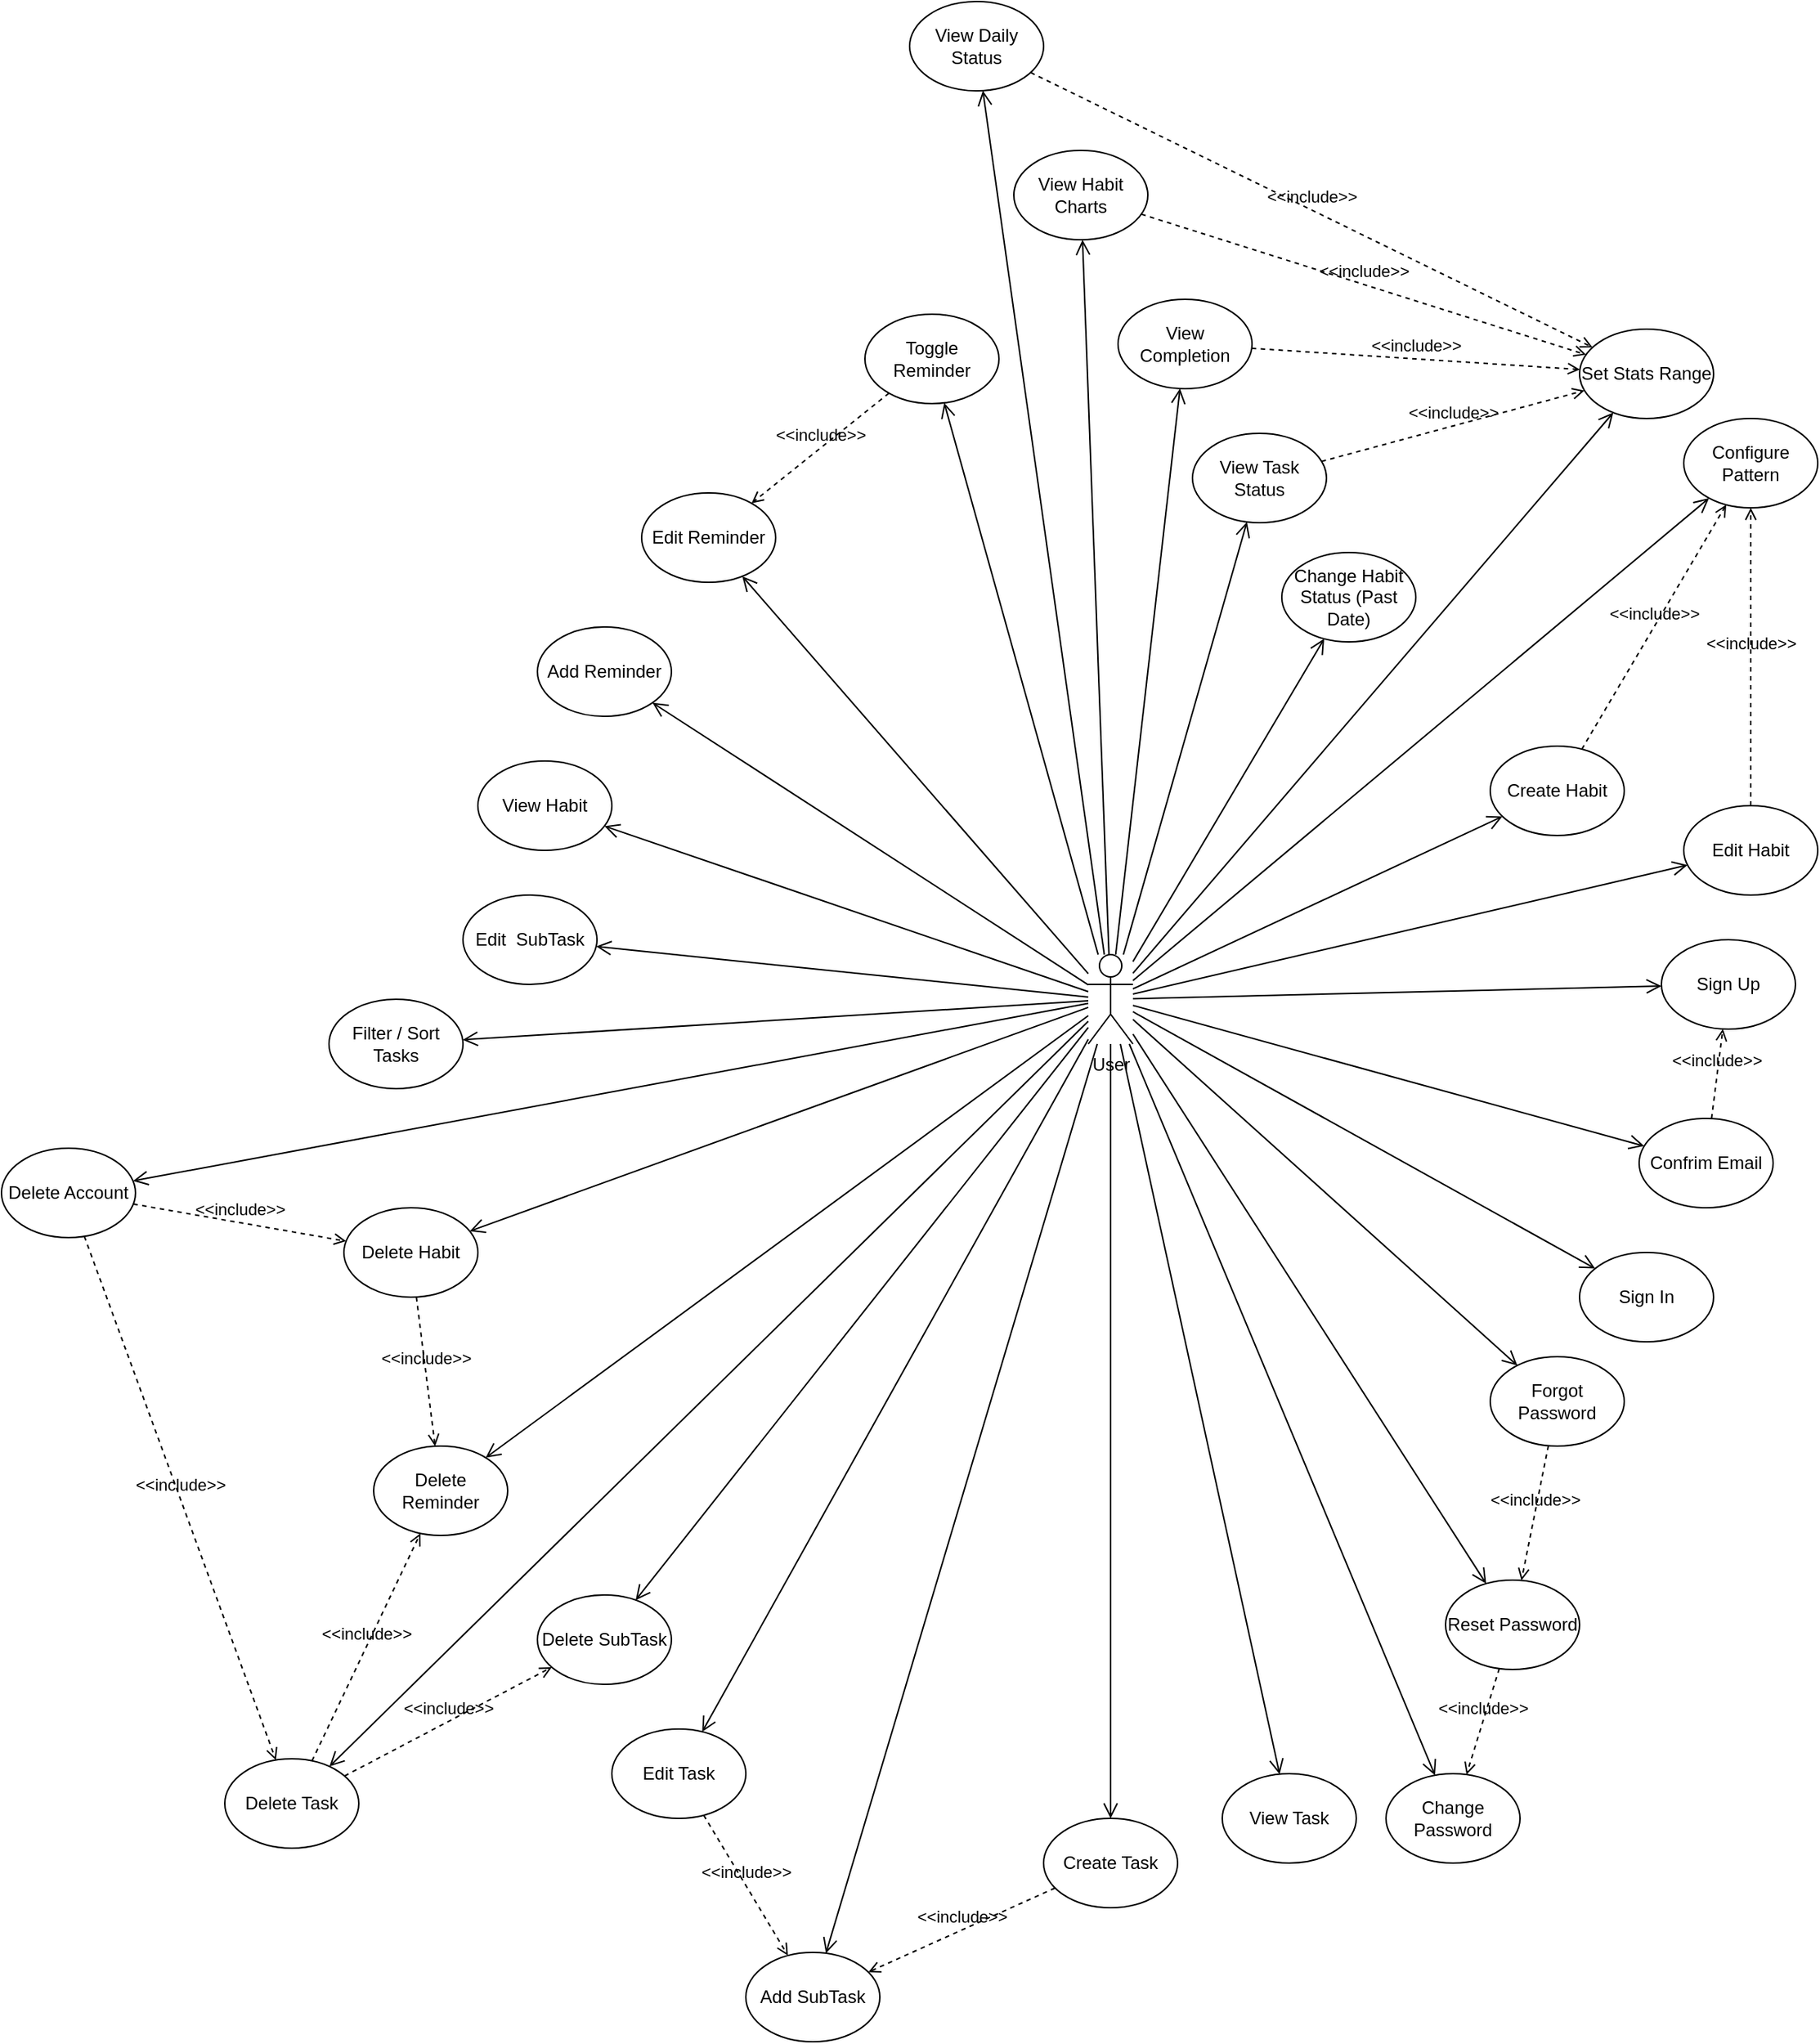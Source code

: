 <mxfile version="27.0.5">
  <diagram name="Page-1" id="VmxxJrtDYQoaDsM94NEV">
    <mxGraphModel dx="3625" dy="2560" grid="1" gridSize="10" guides="1" tooltips="1" connect="1" arrows="1" fold="1" page="1" pageScale="1" pageWidth="850" pageHeight="1100" math="0" shadow="0">
      <root>
        <mxCell id="0" />
        <mxCell id="1" parent="0" />
        <mxCell id="nd5Npg8IJwhZFM3NRIcZ-1" value="User" style="shape=umlActor;verticalLabelPosition=bottom;verticalAlign=top;html=1;" parent="1" vertex="1">
          <mxGeometry x="40" y="40" width="30" height="60" as="geometry" />
        </mxCell>
        <mxCell id="nd5Npg8IJwhZFM3NRIcZ-13" value="Sign Up" style="ellipse;whiteSpace=wrap;html=1;" parent="1" vertex="1">
          <mxGeometry x="425" y="30" width="90" height="60" as="geometry" />
        </mxCell>
        <mxCell id="nd5Npg8IJwhZFM3NRIcZ-15" value="Confrim Email" style="ellipse;whiteSpace=wrap;html=1;" parent="1" vertex="1">
          <mxGeometry x="410" y="150" width="90" height="60" as="geometry" />
        </mxCell>
        <mxCell id="nd5Npg8IJwhZFM3NRIcZ-16" value="Sign In&lt;span style=&quot;color: rgba(0, 0, 0, 0); font-family: monospace; font-size: 0px; text-align: start; text-wrap-mode: nowrap;&quot;&gt;%3CmxGraphModel%3E%3Croot%3E%3CmxCell%20id%3D%220%22%2F%3E%3CmxCell%20id%3D%221%22%20parent%3D%220%22%2F%3E%3CmxCell%20id%3D%222%22%20value%3D%22Confrim%20Email%22%20style%3D%22ellipse%3BwhiteSpace%3Dwrap%3Bhtml%3D1%3B%22%20vertex%3D%221%22%20parent%3D%221%22%3E%3CmxGeometry%20x%3D%22160%22%20y%3D%22130%22%20width%3D%2290%22%20height%3D%2260%22%20as%3D%22geometry%22%2F%3E%3C%2FmxCell%3E%3C%2Froot%3E%3C%2FmxGraphModel%3E&lt;/span&gt;" style="ellipse;whiteSpace=wrap;html=1;" parent="1" vertex="1">
          <mxGeometry x="370" y="240" width="90" height="60" as="geometry" />
        </mxCell>
        <mxCell id="nd5Npg8IJwhZFM3NRIcZ-17" value="Forgot Password" style="ellipse;whiteSpace=wrap;html=1;" parent="1" vertex="1">
          <mxGeometry x="310" y="310" width="90" height="60" as="geometry" />
        </mxCell>
        <mxCell id="nd5Npg8IJwhZFM3NRIcZ-18" value="Reset Password" style="ellipse;whiteSpace=wrap;html=1;" parent="1" vertex="1">
          <mxGeometry x="280" y="460" width="90" height="60" as="geometry" />
        </mxCell>
        <mxCell id="nd5Npg8IJwhZFM3NRIcZ-19" value="Change Password" style="ellipse;whiteSpace=wrap;html=1;" parent="1" vertex="1">
          <mxGeometry x="240" y="590" width="90" height="60" as="geometry" />
        </mxCell>
        <mxCell id="nd5Npg8IJwhZFM3NRIcZ-20" value="Delete Account" style="ellipse;whiteSpace=wrap;html=1;" parent="1" vertex="1">
          <mxGeometry x="-690" y="170" width="90" height="60" as="geometry" />
        </mxCell>
        <mxCell id="nd5Npg8IJwhZFM3NRIcZ-21" value="Create Task" style="ellipse;whiteSpace=wrap;html=1;" parent="1" vertex="1">
          <mxGeometry x="10" y="620" width="90" height="60" as="geometry" />
        </mxCell>
        <mxCell id="nd5Npg8IJwhZFM3NRIcZ-22" value="View Task" style="ellipse;whiteSpace=wrap;html=1;" parent="1" vertex="1">
          <mxGeometry x="130" y="590" width="90" height="60" as="geometry" />
        </mxCell>
        <mxCell id="nd5Npg8IJwhZFM3NRIcZ-23" value="Edit Task" style="ellipse;whiteSpace=wrap;html=1;" parent="1" vertex="1">
          <mxGeometry x="-280" y="560" width="90" height="60" as="geometry" />
        </mxCell>
        <mxCell id="nd5Npg8IJwhZFM3NRIcZ-24" value="Delete Task" style="ellipse;whiteSpace=wrap;html=1;" parent="1" vertex="1">
          <mxGeometry x="-540" y="580" width="90" height="60" as="geometry" />
        </mxCell>
        <mxCell id="nd5Npg8IJwhZFM3NRIcZ-25" value="Filter / Sort Tasks" style="ellipse;whiteSpace=wrap;html=1;" parent="1" vertex="1">
          <mxGeometry x="-470" y="70" width="90" height="60" as="geometry" />
        </mxCell>
        <mxCell id="nd5Npg8IJwhZFM3NRIcZ-26" value="Add SubTask" style="ellipse;whiteSpace=wrap;html=1;" parent="1" vertex="1">
          <mxGeometry x="-190" y="710" width="90" height="60" as="geometry" />
        </mxCell>
        <mxCell id="nd5Npg8IJwhZFM3NRIcZ-27" value="Edit&amp;nbsp; SubTask" style="ellipse;whiteSpace=wrap;html=1;" parent="1" vertex="1">
          <mxGeometry x="-380" width="90" height="60" as="geometry" />
        </mxCell>
        <mxCell id="nd5Npg8IJwhZFM3NRIcZ-28" value="Delete SubTask" style="ellipse;whiteSpace=wrap;html=1;" parent="1" vertex="1">
          <mxGeometry x="-330" y="470" width="90" height="60" as="geometry" />
        </mxCell>
        <mxCell id="nd5Npg8IJwhZFM3NRIcZ-29" value="Create Habit" style="ellipse;whiteSpace=wrap;html=1;" parent="1" vertex="1">
          <mxGeometry x="310" y="-100" width="90" height="60" as="geometry" />
        </mxCell>
        <mxCell id="nd5Npg8IJwhZFM3NRIcZ-30" value="View Habit" style="ellipse;whiteSpace=wrap;html=1;" parent="1" vertex="1">
          <mxGeometry x="-370" y="-90" width="90" height="60" as="geometry" />
        </mxCell>
        <mxCell id="nd5Npg8IJwhZFM3NRIcZ-31" value="Edit Habit" style="ellipse;whiteSpace=wrap;html=1;" parent="1" vertex="1">
          <mxGeometry x="440" y="-60" width="90" height="60" as="geometry" />
        </mxCell>
        <mxCell id="nd5Npg8IJwhZFM3NRIcZ-32" value="Delete Habit" style="ellipse;whiteSpace=wrap;html=1;" parent="1" vertex="1">
          <mxGeometry x="-460" y="210" width="90" height="60" as="geometry" />
        </mxCell>
        <mxCell id="nd5Npg8IJwhZFM3NRIcZ-33" value="Change Habit Status (Past Date)" style="ellipse;whiteSpace=wrap;html=1;" parent="1" vertex="1">
          <mxGeometry x="170" y="-230" width="90" height="60" as="geometry" />
        </mxCell>
        <mxCell id="nd5Npg8IJwhZFM3NRIcZ-34" value="Configure Pattern" style="ellipse;whiteSpace=wrap;html=1;" parent="1" vertex="1">
          <mxGeometry x="440" y="-320" width="90" height="60" as="geometry" />
        </mxCell>
        <mxCell id="nd5Npg8IJwhZFM3NRIcZ-35" value="Add Reminder" style="ellipse;whiteSpace=wrap;html=1;" parent="1" vertex="1">
          <mxGeometry x="-330" y="-180" width="90" height="60" as="geometry" />
        </mxCell>
        <mxCell id="nd5Npg8IJwhZFM3NRIcZ-36" value="Edit Reminder" style="ellipse;whiteSpace=wrap;html=1;" parent="1" vertex="1">
          <mxGeometry x="-260" y="-270" width="90" height="60" as="geometry" />
        </mxCell>
        <mxCell id="nd5Npg8IJwhZFM3NRIcZ-37" value="Delete Reminder" style="ellipse;whiteSpace=wrap;html=1;" parent="1" vertex="1">
          <mxGeometry x="-440" y="370" width="90" height="60" as="geometry" />
        </mxCell>
        <mxCell id="nd5Npg8IJwhZFM3NRIcZ-38" value="Toggle Reminder" style="ellipse;whiteSpace=wrap;html=1;" parent="1" vertex="1">
          <mxGeometry x="-110" y="-390" width="90" height="60" as="geometry" />
        </mxCell>
        <mxCell id="nd5Npg8IJwhZFM3NRIcZ-39" value="View Daily Status" style="ellipse;whiteSpace=wrap;html=1;" parent="1" vertex="1">
          <mxGeometry x="-80" y="-600" width="90" height="60" as="geometry" />
        </mxCell>
        <mxCell id="nd5Npg8IJwhZFM3NRIcZ-40" value="View Completion" style="ellipse;whiteSpace=wrap;html=1;" parent="1" vertex="1">
          <mxGeometry x="60" y="-400" width="90" height="60" as="geometry" />
        </mxCell>
        <mxCell id="nd5Npg8IJwhZFM3NRIcZ-41" value="View Habit Charts" style="ellipse;whiteSpace=wrap;html=1;" parent="1" vertex="1">
          <mxGeometry x="-10" y="-500" width="90" height="60" as="geometry" />
        </mxCell>
        <mxCell id="nd5Npg8IJwhZFM3NRIcZ-42" value="View Task Status" style="ellipse;whiteSpace=wrap;html=1;" parent="1" vertex="1">
          <mxGeometry x="110" y="-310" width="90" height="60" as="geometry" />
        </mxCell>
        <mxCell id="nd5Npg8IJwhZFM3NRIcZ-43" value="Set Stats Range" style="ellipse;whiteSpace=wrap;html=1;" parent="1" vertex="1">
          <mxGeometry x="370" y="-380" width="90" height="60" as="geometry" />
        </mxCell>
        <mxCell id="nd5Npg8IJwhZFM3NRIcZ-46" value="" style="endArrow=open;startArrow=none;endFill=0;startFill=0;endSize=8;html=1;verticalAlign=bottom;labelBackgroundColor=none;strokeWidth=1;rounded=0;" parent="1" source="nd5Npg8IJwhZFM3NRIcZ-1" target="nd5Npg8IJwhZFM3NRIcZ-13" edge="1">
          <mxGeometry width="160" relative="1" as="geometry">
            <mxPoint x="-50" y="200" as="sourcePoint" />
            <mxPoint x="110" y="200" as="targetPoint" />
          </mxGeometry>
        </mxCell>
        <mxCell id="nd5Npg8IJwhZFM3NRIcZ-47" value="" style="endArrow=open;startArrow=none;endFill=0;startFill=0;endSize=8;html=1;verticalAlign=bottom;labelBackgroundColor=none;strokeWidth=1;rounded=0;" parent="1" source="nd5Npg8IJwhZFM3NRIcZ-1" target="nd5Npg8IJwhZFM3NRIcZ-15" edge="1">
          <mxGeometry width="160" relative="1" as="geometry">
            <mxPoint x="80" y="79" as="sourcePoint" />
            <mxPoint x="340" y="54" as="targetPoint" />
          </mxGeometry>
        </mxCell>
        <mxCell id="nd5Npg8IJwhZFM3NRIcZ-49" value="&amp;lt;&amp;lt;include&amp;gt;&amp;gt;" style="html=1;verticalAlign=bottom;labelBackgroundColor=none;endArrow=open;endFill=0;dashed=1;rounded=0;" parent="1" source="nd5Npg8IJwhZFM3NRIcZ-15" target="nd5Npg8IJwhZFM3NRIcZ-13" edge="1">
          <mxGeometry width="160" relative="1" as="geometry">
            <mxPoint x="180" y="180" as="sourcePoint" />
            <mxPoint x="340" y="180" as="targetPoint" />
          </mxGeometry>
        </mxCell>
        <mxCell id="nd5Npg8IJwhZFM3NRIcZ-50" value="" style="endArrow=open;startArrow=none;endFill=0;startFill=0;endSize=8;html=1;verticalAlign=bottom;labelBackgroundColor=none;strokeWidth=1;rounded=0;" parent="1" source="nd5Npg8IJwhZFM3NRIcZ-1" target="nd5Npg8IJwhZFM3NRIcZ-16" edge="1">
          <mxGeometry width="160" relative="1" as="geometry">
            <mxPoint x="80" y="86" as="sourcePoint" />
            <mxPoint x="346" y="185" as="targetPoint" />
          </mxGeometry>
        </mxCell>
        <mxCell id="nd5Npg8IJwhZFM3NRIcZ-51" value="" style="endArrow=open;startArrow=none;endFill=0;startFill=0;endSize=8;html=1;verticalAlign=bottom;labelBackgroundColor=none;strokeWidth=1;rounded=0;" parent="1" source="nd5Npg8IJwhZFM3NRIcZ-1" target="nd5Npg8IJwhZFM3NRIcZ-17" edge="1">
          <mxGeometry width="160" relative="1" as="geometry">
            <mxPoint x="80" y="90" as="sourcePoint" />
            <mxPoint x="324" y="258" as="targetPoint" />
          </mxGeometry>
        </mxCell>
        <mxCell id="nd5Npg8IJwhZFM3NRIcZ-52" value="" style="endArrow=open;startArrow=none;endFill=0;startFill=0;endSize=8;html=1;verticalAlign=bottom;labelBackgroundColor=none;strokeWidth=1;rounded=0;" parent="1" source="nd5Npg8IJwhZFM3NRIcZ-1" target="nd5Npg8IJwhZFM3NRIcZ-18" edge="1">
          <mxGeometry width="160" relative="1" as="geometry">
            <mxPoint x="80" y="97" as="sourcePoint" />
            <mxPoint x="272" y="314" as="targetPoint" />
          </mxGeometry>
        </mxCell>
        <mxCell id="nd5Npg8IJwhZFM3NRIcZ-53" value="&amp;lt;&amp;lt;include&amp;gt;&amp;gt;" style="html=1;verticalAlign=bottom;labelBackgroundColor=none;endArrow=open;endFill=0;dashed=1;rounded=0;" parent="1" source="nd5Npg8IJwhZFM3NRIcZ-17" target="nd5Npg8IJwhZFM3NRIcZ-18" edge="1">
          <mxGeometry width="160" relative="1" as="geometry">
            <mxPoint x="385" y="170" as="sourcePoint" />
            <mxPoint x="380" y="410" as="targetPoint" />
          </mxGeometry>
        </mxCell>
        <mxCell id="nd5Npg8IJwhZFM3NRIcZ-54" value="" style="endArrow=open;startArrow=none;endFill=0;startFill=0;endSize=8;html=1;verticalAlign=bottom;labelBackgroundColor=none;strokeWidth=1;rounded=0;" parent="1" source="nd5Npg8IJwhZFM3NRIcZ-1" target="nd5Npg8IJwhZFM3NRIcZ-19" edge="1">
          <mxGeometry width="160" relative="1" as="geometry">
            <mxPoint x="80" y="103" as="sourcePoint" />
            <mxPoint x="327" y="482" as="targetPoint" />
          </mxGeometry>
        </mxCell>
        <mxCell id="nd5Npg8IJwhZFM3NRIcZ-55" value="" style="endArrow=open;startArrow=none;endFill=0;startFill=0;endSize=8;html=1;verticalAlign=bottom;labelBackgroundColor=none;strokeWidth=1;rounded=0;" parent="1" source="nd5Npg8IJwhZFM3NRIcZ-1" target="nd5Npg8IJwhZFM3NRIcZ-20" edge="1">
          <mxGeometry width="160" relative="1" as="geometry">
            <mxPoint x="77" y="110" as="sourcePoint" />
            <mxPoint x="233" y="491" as="targetPoint" />
          </mxGeometry>
        </mxCell>
        <mxCell id="nd5Npg8IJwhZFM3NRIcZ-56" value="" style="endArrow=open;startArrow=none;endFill=0;startFill=0;endSize=8;html=1;verticalAlign=bottom;labelBackgroundColor=none;strokeWidth=1;rounded=0;" parent="1" source="nd5Npg8IJwhZFM3NRIcZ-1" target="nd5Npg8IJwhZFM3NRIcZ-21" edge="1">
          <mxGeometry width="160" relative="1" as="geometry">
            <mxPoint x="87" y="120" as="sourcePoint" />
            <mxPoint x="243" y="501" as="targetPoint" />
          </mxGeometry>
        </mxCell>
        <mxCell id="nd5Npg8IJwhZFM3NRIcZ-57" value="" style="endArrow=open;startArrow=none;endFill=0;startFill=0;endSize=8;html=1;verticalAlign=bottom;labelBackgroundColor=none;strokeWidth=1;rounded=0;" parent="1" source="nd5Npg8IJwhZFM3NRIcZ-1" target="nd5Npg8IJwhZFM3NRIcZ-22" edge="1">
          <mxGeometry width="160" relative="1" as="geometry">
            <mxPoint x="55" y="100" as="sourcePoint" />
            <mxPoint x="37" y="500" as="targetPoint" />
          </mxGeometry>
        </mxCell>
        <mxCell id="nd5Npg8IJwhZFM3NRIcZ-58" value="" style="endArrow=open;startArrow=none;endFill=0;startFill=0;endSize=8;html=1;verticalAlign=bottom;labelBackgroundColor=none;strokeWidth=1;rounded=0;" parent="1" source="nd5Npg8IJwhZFM3NRIcZ-1" target="nd5Npg8IJwhZFM3NRIcZ-23" edge="1">
          <mxGeometry width="160" relative="1" as="geometry">
            <mxPoint x="59" y="110" as="sourcePoint" />
            <mxPoint x="-80" y="430" as="targetPoint" />
          </mxGeometry>
        </mxCell>
        <mxCell id="nd5Npg8IJwhZFM3NRIcZ-59" value="" style="endArrow=open;startArrow=none;endFill=0;startFill=0;endSize=8;html=1;verticalAlign=bottom;labelBackgroundColor=none;strokeWidth=1;rounded=0;" parent="1" source="nd5Npg8IJwhZFM3NRIcZ-1" target="nd5Npg8IJwhZFM3NRIcZ-24" edge="1">
          <mxGeometry width="160" relative="1" as="geometry">
            <mxPoint x="55" y="110" as="sourcePoint" />
            <mxPoint x="-75" y="501" as="targetPoint" />
          </mxGeometry>
        </mxCell>
        <mxCell id="nd5Npg8IJwhZFM3NRIcZ-60" value="&amp;lt;&amp;lt;include&amp;gt;&amp;gt;" style="html=1;verticalAlign=bottom;labelBackgroundColor=none;endArrow=open;endFill=0;dashed=1;rounded=0;" parent="1" source="nd5Npg8IJwhZFM3NRIcZ-24" target="nd5Npg8IJwhZFM3NRIcZ-28" edge="1">
          <mxGeometry width="160" relative="1" as="geometry">
            <mxPoint x="-130" y="530" as="sourcePoint" />
            <mxPoint x="-130" y="430" as="targetPoint" />
          </mxGeometry>
        </mxCell>
        <mxCell id="nd5Npg8IJwhZFM3NRIcZ-62" value="&amp;lt;&amp;lt;include&amp;gt;&amp;gt;" style="html=1;verticalAlign=bottom;labelBackgroundColor=none;endArrow=open;endFill=0;dashed=1;rounded=0;" parent="1" source="nd5Npg8IJwhZFM3NRIcZ-24" target="nd5Npg8IJwhZFM3NRIcZ-37" edge="1">
          <mxGeometry width="160" relative="1" as="geometry">
            <mxPoint y="440" as="sourcePoint" />
            <mxPoint y="340" as="targetPoint" />
          </mxGeometry>
        </mxCell>
        <mxCell id="nd5Npg8IJwhZFM3NRIcZ-63" value="" style="endArrow=open;startArrow=none;endFill=0;startFill=0;endSize=8;html=1;verticalAlign=bottom;labelBackgroundColor=none;strokeWidth=1;rounded=0;" parent="1" source="nd5Npg8IJwhZFM3NRIcZ-1" target="nd5Npg8IJwhZFM3NRIcZ-25" edge="1">
          <mxGeometry width="160" relative="1" as="geometry">
            <mxPoint x="50" y="109" as="sourcePoint" />
            <mxPoint x="-120" y="432" as="targetPoint" />
          </mxGeometry>
        </mxCell>
        <mxCell id="nd5Npg8IJwhZFM3NRIcZ-64" value="" style="endArrow=open;startArrow=none;endFill=0;startFill=0;endSize=8;html=1;verticalAlign=bottom;labelBackgroundColor=none;strokeWidth=1;rounded=0;" parent="1" source="nd5Npg8IJwhZFM3NRIcZ-1" target="nd5Npg8IJwhZFM3NRIcZ-26" edge="1">
          <mxGeometry width="160" relative="1" as="geometry">
            <mxPoint x="50" y="99" as="sourcePoint" />
            <mxPoint x="-164" y="364" as="targetPoint" />
          </mxGeometry>
        </mxCell>
        <mxCell id="nd5Npg8IJwhZFM3NRIcZ-65" value="&amp;lt;&amp;lt;include&amp;gt;&amp;gt;" style="html=1;verticalAlign=bottom;labelBackgroundColor=none;endArrow=open;endFill=0;dashed=1;rounded=0;" parent="1" source="nd5Npg8IJwhZFM3NRIcZ-23" target="nd5Npg8IJwhZFM3NRIcZ-26" edge="1">
          <mxGeometry width="160" relative="1" as="geometry">
            <mxPoint x="-280" y="660" as="sourcePoint" />
            <mxPoint x="-376" y="706" as="targetPoint" />
          </mxGeometry>
        </mxCell>
        <mxCell id="nd5Npg8IJwhZFM3NRIcZ-66" value="&amp;lt;&amp;lt;include&amp;gt;&amp;gt;" style="html=1;verticalAlign=bottom;labelBackgroundColor=none;endArrow=open;endFill=0;dashed=1;rounded=0;" parent="1" source="nd5Npg8IJwhZFM3NRIcZ-21" target="nd5Npg8IJwhZFM3NRIcZ-26" edge="1">
          <mxGeometry width="160" relative="1" as="geometry">
            <mxPoint x="-270" y="690" as="sourcePoint" />
            <mxPoint x="-366" y="736" as="targetPoint" />
          </mxGeometry>
        </mxCell>
        <mxCell id="nd5Npg8IJwhZFM3NRIcZ-67" value="" style="endArrow=open;startArrow=none;endFill=0;startFill=0;endSize=8;html=1;verticalAlign=bottom;labelBackgroundColor=none;strokeWidth=1;rounded=0;" parent="1" source="nd5Npg8IJwhZFM3NRIcZ-1" target="nd5Npg8IJwhZFM3NRIcZ-27" edge="1">
          <mxGeometry width="160" relative="1" as="geometry">
            <mxPoint x="50" y="99" as="sourcePoint" />
            <mxPoint x="-164" y="364" as="targetPoint" />
          </mxGeometry>
        </mxCell>
        <mxCell id="nd5Npg8IJwhZFM3NRIcZ-68" value="" style="endArrow=open;startArrow=none;endFill=0;startFill=0;endSize=8;html=1;verticalAlign=bottom;labelBackgroundColor=none;strokeWidth=1;rounded=0;" parent="1" source="nd5Npg8IJwhZFM3NRIcZ-1" target="nd5Npg8IJwhZFM3NRIcZ-29" edge="1">
          <mxGeometry width="160" relative="1" as="geometry">
            <mxPoint x="50" y="89" as="sourcePoint" />
            <mxPoint x="-321" y="300" as="targetPoint" />
          </mxGeometry>
        </mxCell>
        <mxCell id="nd5Npg8IJwhZFM3NRIcZ-69" value="" style="endArrow=open;startArrow=none;endFill=0;startFill=0;endSize=8;html=1;verticalAlign=bottom;labelBackgroundColor=none;strokeWidth=1;rounded=0;" parent="1" source="nd5Npg8IJwhZFM3NRIcZ-1" target="nd5Npg8IJwhZFM3NRIcZ-30" edge="1">
          <mxGeometry width="160" relative="1" as="geometry">
            <mxPoint x="50" y="86" as="sourcePoint" />
            <mxPoint x="-346" y="235" as="targetPoint" />
          </mxGeometry>
        </mxCell>
        <mxCell id="9AlRuPnBARWyoGBG4XdZ-1" value="" style="endArrow=open;startArrow=none;endFill=0;startFill=0;endSize=8;html=1;verticalAlign=bottom;labelBackgroundColor=none;strokeWidth=1;rounded=0;" edge="1" parent="1" source="nd5Npg8IJwhZFM3NRIcZ-1" target="nd5Npg8IJwhZFM3NRIcZ-35">
          <mxGeometry width="160" relative="1" as="geometry">
            <mxPoint x="50" y="83" as="sourcePoint" />
            <mxPoint x="-352" y="171" as="targetPoint" />
          </mxGeometry>
        </mxCell>
        <mxCell id="9AlRuPnBARWyoGBG4XdZ-2" value="" style="endArrow=open;startArrow=none;endFill=0;startFill=0;endSize=8;html=1;verticalAlign=bottom;labelBackgroundColor=none;strokeWidth=1;rounded=0;" edge="1" parent="1" source="nd5Npg8IJwhZFM3NRIcZ-1" target="nd5Npg8IJwhZFM3NRIcZ-31">
          <mxGeometry width="160" relative="1" as="geometry">
            <mxPoint x="50" y="80" as="sourcePoint" />
            <mxPoint x="-360" y="80" as="targetPoint" />
          </mxGeometry>
        </mxCell>
        <mxCell id="9AlRuPnBARWyoGBG4XdZ-3" value="" style="endArrow=open;startArrow=none;endFill=0;startFill=0;endSize=8;html=1;verticalAlign=bottom;labelBackgroundColor=none;strokeWidth=1;rounded=0;" edge="1" parent="1" source="nd5Npg8IJwhZFM3NRIcZ-1" target="nd5Npg8IJwhZFM3NRIcZ-32">
          <mxGeometry width="160" relative="1" as="geometry">
            <mxPoint x="50" y="77" as="sourcePoint" />
            <mxPoint x="-351" y="8" as="targetPoint" />
          </mxGeometry>
        </mxCell>
        <mxCell id="9AlRuPnBARWyoGBG4XdZ-4" value="" style="endArrow=open;startArrow=none;endFill=0;startFill=0;endSize=8;html=1;verticalAlign=bottom;labelBackgroundColor=none;strokeWidth=1;rounded=0;" edge="1" parent="1" source="nd5Npg8IJwhZFM3NRIcZ-1" target="nd5Npg8IJwhZFM3NRIcZ-36">
          <mxGeometry width="160" relative="1" as="geometry">
            <mxPoint x="50" y="75" as="sourcePoint" />
            <mxPoint x="-345" y="-66" as="targetPoint" />
          </mxGeometry>
        </mxCell>
        <mxCell id="9AlRuPnBARWyoGBG4XdZ-5" value="" style="endArrow=open;startArrow=none;endFill=0;startFill=0;endSize=8;html=1;verticalAlign=bottom;labelBackgroundColor=none;strokeWidth=1;rounded=0;" edge="1" parent="1" source="nd5Npg8IJwhZFM3NRIcZ-1" target="nd5Npg8IJwhZFM3NRIcZ-38">
          <mxGeometry width="160" relative="1" as="geometry">
            <mxPoint x="50" y="71" as="sourcePoint" />
            <mxPoint x="-332" y="-169" as="targetPoint" />
          </mxGeometry>
        </mxCell>
        <mxCell id="9AlRuPnBARWyoGBG4XdZ-6" value="" style="endArrow=open;startArrow=none;endFill=0;startFill=0;endSize=8;html=1;verticalAlign=bottom;labelBackgroundColor=none;strokeWidth=1;rounded=0;" edge="1" parent="1" source="nd5Npg8IJwhZFM3NRIcZ-1" target="nd5Npg8IJwhZFM3NRIcZ-39">
          <mxGeometry width="160" relative="1" as="geometry">
            <mxPoint x="50" y="67" as="sourcePoint" />
            <mxPoint x="-327" y="-256" as="targetPoint" />
          </mxGeometry>
        </mxCell>
        <mxCell id="9AlRuPnBARWyoGBG4XdZ-7" value="" style="endArrow=open;startArrow=none;endFill=0;startFill=0;endSize=8;html=1;verticalAlign=bottom;labelBackgroundColor=none;strokeWidth=1;rounded=0;" edge="1" parent="1" source="nd5Npg8IJwhZFM3NRIcZ-1" target="nd5Npg8IJwhZFM3NRIcZ-41">
          <mxGeometry width="160" relative="1" as="geometry">
            <mxPoint x="50" y="60" as="sourcePoint" />
            <mxPoint x="-245" y="-323" as="targetPoint" />
          </mxGeometry>
        </mxCell>
        <mxCell id="9AlRuPnBARWyoGBG4XdZ-8" value="" style="endArrow=open;startArrow=none;endFill=0;startFill=0;endSize=8;html=1;verticalAlign=bottom;labelBackgroundColor=none;strokeWidth=1;rounded=0;" edge="1" parent="1" source="nd5Npg8IJwhZFM3NRIcZ-1" target="nd5Npg8IJwhZFM3NRIcZ-40">
          <mxGeometry width="160" relative="1" as="geometry">
            <mxPoint x="51" y="50" as="sourcePoint" />
            <mxPoint x="-131" y="-331" as="targetPoint" />
          </mxGeometry>
        </mxCell>
        <mxCell id="9AlRuPnBARWyoGBG4XdZ-9" value="" style="endArrow=open;startArrow=none;endFill=0;startFill=0;endSize=8;html=1;verticalAlign=bottom;labelBackgroundColor=none;strokeWidth=1;rounded=0;" edge="1" parent="1" source="nd5Npg8IJwhZFM3NRIcZ-1" target="nd5Npg8IJwhZFM3NRIcZ-42">
          <mxGeometry width="160" relative="1" as="geometry">
            <mxPoint x="58" y="50" as="sourcePoint" />
            <mxPoint x="-28" y="-330" as="targetPoint" />
          </mxGeometry>
        </mxCell>
        <mxCell id="9AlRuPnBARWyoGBG4XdZ-10" value="" style="endArrow=open;startArrow=none;endFill=0;startFill=0;endSize=8;html=1;verticalAlign=bottom;labelBackgroundColor=none;strokeWidth=1;rounded=0;" edge="1" parent="1" source="nd5Npg8IJwhZFM3NRIcZ-1" target="nd5Npg8IJwhZFM3NRIcZ-33">
          <mxGeometry width="160" relative="1" as="geometry">
            <mxPoint x="66" y="50" as="sourcePoint" />
            <mxPoint x="74" y="-330" as="targetPoint" />
          </mxGeometry>
        </mxCell>
        <mxCell id="9AlRuPnBARWyoGBG4XdZ-11" value="" style="endArrow=open;startArrow=none;endFill=0;startFill=0;endSize=8;html=1;verticalAlign=bottom;labelBackgroundColor=none;strokeWidth=1;rounded=0;" edge="1" parent="1" source="nd5Npg8IJwhZFM3NRIcZ-1" target="nd5Npg8IJwhZFM3NRIcZ-34">
          <mxGeometry width="160" relative="1" as="geometry">
            <mxPoint x="74" y="50" as="sourcePoint" />
            <mxPoint x="186" y="-321" as="targetPoint" />
          </mxGeometry>
        </mxCell>
        <mxCell id="9AlRuPnBARWyoGBG4XdZ-12" value="" style="endArrow=open;startArrow=none;endFill=0;startFill=0;endSize=8;html=1;verticalAlign=bottom;labelBackgroundColor=none;strokeWidth=1;rounded=0;" edge="1" parent="1" source="nd5Npg8IJwhZFM3NRIcZ-1" target="nd5Npg8IJwhZFM3NRIcZ-43">
          <mxGeometry width="160" relative="1" as="geometry">
            <mxPoint x="80" y="55" as="sourcePoint" />
            <mxPoint x="288" y="-292" as="targetPoint" />
          </mxGeometry>
        </mxCell>
        <mxCell id="9AlRuPnBARWyoGBG4XdZ-14" value="&amp;lt;&amp;lt;include&amp;gt;&amp;gt;" style="html=1;verticalAlign=bottom;labelBackgroundColor=none;endArrow=open;endFill=0;dashed=1;rounded=0;" edge="1" parent="1" source="nd5Npg8IJwhZFM3NRIcZ-32" target="nd5Npg8IJwhZFM3NRIcZ-37">
          <mxGeometry width="160" relative="1" as="geometry">
            <mxPoint x="39" y="418" as="sourcePoint" />
            <mxPoint x="-49" y="462" as="targetPoint" />
          </mxGeometry>
        </mxCell>
        <mxCell id="9AlRuPnBARWyoGBG4XdZ-16" value="" style="endArrow=open;startArrow=none;endFill=0;startFill=0;endSize=8;html=1;verticalAlign=bottom;labelBackgroundColor=none;strokeWidth=1;rounded=0;" edge="1" parent="1" source="nd5Npg8IJwhZFM3NRIcZ-1" target="nd5Npg8IJwhZFM3NRIcZ-37">
          <mxGeometry width="160" relative="1" as="geometry">
            <mxPoint x="50" y="106" as="sourcePoint" />
            <mxPoint x="-129" y="412" as="targetPoint" />
          </mxGeometry>
        </mxCell>
        <mxCell id="9AlRuPnBARWyoGBG4XdZ-18" value="&amp;lt;&amp;lt;include&amp;gt;&amp;gt;" style="html=1;verticalAlign=bottom;labelBackgroundColor=none;endArrow=open;endFill=0;dashed=1;rounded=0;" edge="1" parent="1" source="nd5Npg8IJwhZFM3NRIcZ-31" target="nd5Npg8IJwhZFM3NRIcZ-34">
          <mxGeometry width="160" relative="1" as="geometry">
            <mxPoint x="-260" y="-50" as="sourcePoint" />
            <mxPoint x="-343" as="targetPoint" />
          </mxGeometry>
        </mxCell>
        <mxCell id="9AlRuPnBARWyoGBG4XdZ-19" value="&amp;lt;&amp;lt;include&amp;gt;&amp;gt;" style="html=1;verticalAlign=bottom;labelBackgroundColor=none;endArrow=open;endFill=0;dashed=1;rounded=0;" edge="1" parent="1" source="nd5Npg8IJwhZFM3NRIcZ-29" target="nd5Npg8IJwhZFM3NRIcZ-34">
          <mxGeometry width="160" relative="1" as="geometry">
            <mxPoint x="-358" y="-17" as="sourcePoint" />
            <mxPoint x="268" y="-303" as="targetPoint" />
          </mxGeometry>
        </mxCell>
        <mxCell id="9AlRuPnBARWyoGBG4XdZ-20" value="&amp;lt;&amp;lt;include&amp;gt;&amp;gt;" style="html=1;verticalAlign=bottom;labelBackgroundColor=none;endArrow=open;endFill=0;dashed=1;rounded=0;" edge="1" parent="1" source="nd5Npg8IJwhZFM3NRIcZ-42" target="nd5Npg8IJwhZFM3NRIcZ-43">
          <mxGeometry width="160" relative="1" as="geometry">
            <mxPoint x="-357" y="227" as="sourcePoint" />
            <mxPoint x="277" y="-297" as="targetPoint" />
          </mxGeometry>
        </mxCell>
        <mxCell id="9AlRuPnBARWyoGBG4XdZ-21" value="&amp;lt;&amp;lt;include&amp;gt;&amp;gt;" style="html=1;verticalAlign=bottom;labelBackgroundColor=none;endArrow=open;endFill=0;dashed=1;rounded=0;" edge="1" parent="1" source="nd5Npg8IJwhZFM3NRIcZ-40" target="nd5Npg8IJwhZFM3NRIcZ-43">
          <mxGeometry width="160" relative="1" as="geometry">
            <mxPoint x="167" y="-409" as="sourcePoint" />
            <mxPoint x="383" y="-351" as="targetPoint" />
          </mxGeometry>
        </mxCell>
        <mxCell id="9AlRuPnBARWyoGBG4XdZ-22" value="&amp;lt;&amp;lt;include&amp;gt;&amp;gt;" style="html=1;verticalAlign=bottom;labelBackgroundColor=none;endArrow=open;endFill=0;dashed=1;rounded=0;" edge="1" parent="1" source="nd5Npg8IJwhZFM3NRIcZ-41" target="nd5Npg8IJwhZFM3NRIcZ-43">
          <mxGeometry width="160" relative="1" as="geometry">
            <mxPoint x="101" y="-482" as="sourcePoint" />
            <mxPoint x="393" y="-341" as="targetPoint" />
          </mxGeometry>
        </mxCell>
        <mxCell id="9AlRuPnBARWyoGBG4XdZ-23" value="&amp;lt;&amp;lt;include&amp;gt;&amp;gt;" style="html=1;verticalAlign=bottom;labelBackgroundColor=none;endArrow=open;endFill=0;dashed=1;rounded=0;" edge="1" parent="1" source="nd5Npg8IJwhZFM3NRIcZ-39" target="nd5Npg8IJwhZFM3NRIcZ-43">
          <mxGeometry width="160" relative="1" as="geometry">
            <mxPoint x="9" y="-560" as="sourcePoint" />
            <mxPoint x="403" y="-331" as="targetPoint" />
          </mxGeometry>
        </mxCell>
        <mxCell id="9AlRuPnBARWyoGBG4XdZ-26" value="" style="endArrow=open;startArrow=none;endFill=0;startFill=0;endSize=8;html=1;verticalAlign=bottom;labelBackgroundColor=none;strokeWidth=1;rounded=0;" edge="1" parent="1" source="nd5Npg8IJwhZFM3NRIcZ-1" target="nd5Npg8IJwhZFM3NRIcZ-28">
          <mxGeometry width="160" relative="1" as="geometry">
            <mxPoint x="50" y="102" as="sourcePoint" />
            <mxPoint x="-156" y="403" as="targetPoint" />
          </mxGeometry>
        </mxCell>
        <mxCell id="9AlRuPnBARWyoGBG4XdZ-33" value="&amp;lt;&amp;lt;include&amp;gt;&amp;gt;" style="html=1;verticalAlign=bottom;labelBackgroundColor=none;endArrow=open;endFill=0;dashed=1;rounded=0;" edge="1" parent="1" source="nd5Npg8IJwhZFM3NRIcZ-38" target="nd5Npg8IJwhZFM3NRIcZ-36">
          <mxGeometry width="160" relative="1" as="geometry">
            <mxPoint x="130" y="-366" as="sourcePoint" />
            <mxPoint x="380" y="-344" as="targetPoint" />
          </mxGeometry>
        </mxCell>
        <mxCell id="9AlRuPnBARWyoGBG4XdZ-34" value="&amp;lt;&amp;lt;include&amp;gt;&amp;gt;" style="html=1;verticalAlign=bottom;labelBackgroundColor=none;endArrow=open;endFill=0;dashed=1;rounded=0;" edge="1" parent="1" source="nd5Npg8IJwhZFM3NRIcZ-20" target="nd5Npg8IJwhZFM3NRIcZ-24">
          <mxGeometry width="160" relative="1" as="geometry">
            <mxPoint x="-272" y="512" as="sourcePoint" />
            <mxPoint x="-98" y="478" as="targetPoint" />
          </mxGeometry>
        </mxCell>
        <mxCell id="9AlRuPnBARWyoGBG4XdZ-35" value="&amp;lt;&amp;lt;include&amp;gt;&amp;gt;" style="html=1;verticalAlign=bottom;labelBackgroundColor=none;endArrow=open;endFill=0;dashed=1;rounded=0;" edge="1" parent="1" source="nd5Npg8IJwhZFM3NRIcZ-20" target="nd5Npg8IJwhZFM3NRIcZ-32">
          <mxGeometry width="160" relative="1" as="geometry">
            <mxPoint x="450" y="762" as="sourcePoint" />
            <mxPoint x="-610" y="818" as="targetPoint" />
          </mxGeometry>
        </mxCell>
        <mxCell id="9AlRuPnBARWyoGBG4XdZ-36" value="&amp;lt;&amp;lt;include&amp;gt;&amp;gt;" style="html=1;verticalAlign=bottom;labelBackgroundColor=none;endArrow=open;endFill=0;dashed=1;rounded=0;" edge="1" parent="1" source="nd5Npg8IJwhZFM3NRIcZ-18" target="nd5Npg8IJwhZFM3NRIcZ-19">
          <mxGeometry width="160" relative="1" as="geometry">
            <mxPoint x="359" y="380" as="sourcePoint" />
            <mxPoint x="341" y="470" as="targetPoint" />
          </mxGeometry>
        </mxCell>
      </root>
    </mxGraphModel>
  </diagram>
</mxfile>
